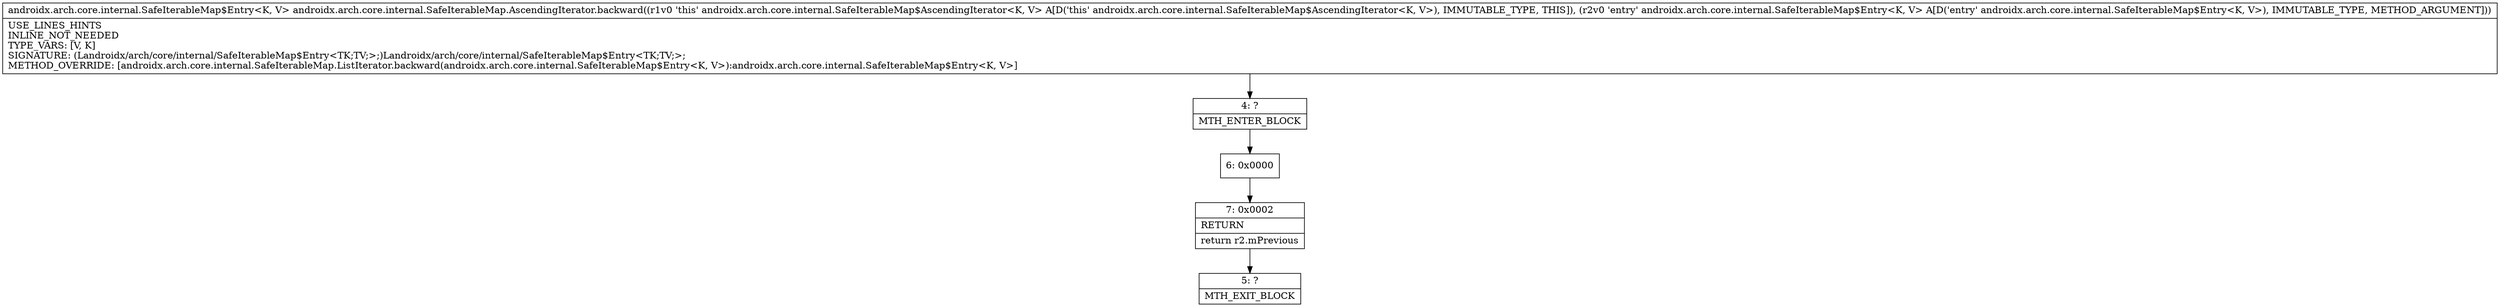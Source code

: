 digraph "CFG forandroidx.arch.core.internal.SafeIterableMap.AscendingIterator.backward(Landroidx\/arch\/core\/internal\/SafeIterableMap$Entry;)Landroidx\/arch\/core\/internal\/SafeIterableMap$Entry;" {
Node_4 [shape=record,label="{4\:\ ?|MTH_ENTER_BLOCK\l}"];
Node_6 [shape=record,label="{6\:\ 0x0000}"];
Node_7 [shape=record,label="{7\:\ 0x0002|RETURN\l|return r2.mPrevious\l}"];
Node_5 [shape=record,label="{5\:\ ?|MTH_EXIT_BLOCK\l}"];
MethodNode[shape=record,label="{androidx.arch.core.internal.SafeIterableMap$Entry\<K, V\> androidx.arch.core.internal.SafeIterableMap.AscendingIterator.backward((r1v0 'this' androidx.arch.core.internal.SafeIterableMap$AscendingIterator\<K, V\> A[D('this' androidx.arch.core.internal.SafeIterableMap$AscendingIterator\<K, V\>), IMMUTABLE_TYPE, THIS]), (r2v0 'entry' androidx.arch.core.internal.SafeIterableMap$Entry\<K, V\> A[D('entry' androidx.arch.core.internal.SafeIterableMap$Entry\<K, V\>), IMMUTABLE_TYPE, METHOD_ARGUMENT]))  | USE_LINES_HINTS\lINLINE_NOT_NEEDED\lTYPE_VARS: [V, K]\lSIGNATURE: (Landroidx\/arch\/core\/internal\/SafeIterableMap$Entry\<TK;TV;\>;)Landroidx\/arch\/core\/internal\/SafeIterableMap$Entry\<TK;TV;\>;\lMETHOD_OVERRIDE: [androidx.arch.core.internal.SafeIterableMap.ListIterator.backward(androidx.arch.core.internal.SafeIterableMap$Entry\<K, V\>):androidx.arch.core.internal.SafeIterableMap$Entry\<K, V\>]\l}"];
MethodNode -> Node_4;Node_4 -> Node_6;
Node_6 -> Node_7;
Node_7 -> Node_5;
}

